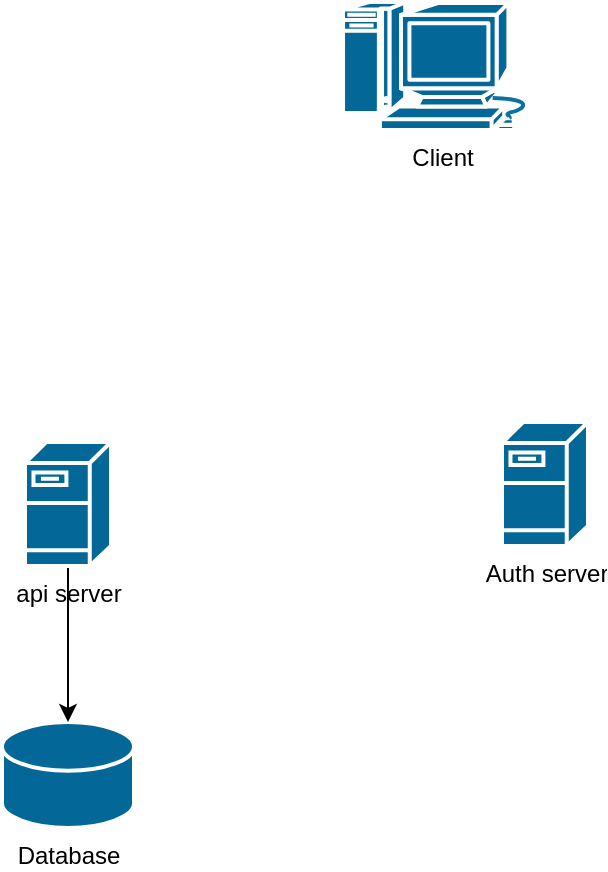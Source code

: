 <mxfile version="20.6.0" type="device"><diagram id="6a731a19-8d31-9384-78a2-239565b7b9f0" name="Page-1"><mxGraphModel dx="1014" dy="529" grid="1" gridSize="10" guides="1" tooltips="1" connect="1" arrows="1" fold="1" page="1" pageScale="1" pageWidth="827" pageHeight="1169" background="none" math="0" shadow="0"><root><mxCell id="0"/><mxCell id="1" parent="0"/><mxCell id="qymuJmY1p39MkAHoz82h-2257" value="Database&lt;br&gt;" style="shape=mxgraph.cisco.storage.relational_database;sketch=0;html=1;pointerEvents=1;dashed=0;fillColor=#036897;strokeColor=#ffffff;strokeWidth=2;verticalLabelPosition=bottom;verticalAlign=top;align=center;outlineConnect=0;" vertex="1" parent="1"><mxGeometry x="420" y="390" width="66" height="53" as="geometry"/></mxCell><mxCell id="qymuJmY1p39MkAHoz82h-2261" style="edgeStyle=orthogonalEdgeStyle;rounded=0;orthogonalLoop=1;jettySize=auto;html=1;entryX=0.5;entryY=0;entryDx=0;entryDy=0;entryPerimeter=0;" edge="1" parent="1" source="qymuJmY1p39MkAHoz82h-2258" target="qymuJmY1p39MkAHoz82h-2257"><mxGeometry relative="1" as="geometry"/></mxCell><mxCell id="qymuJmY1p39MkAHoz82h-2258" value="api server" style="shape=mxgraph.cisco.servers.fileserver;sketch=0;html=1;pointerEvents=1;dashed=0;fillColor=#036897;strokeColor=#ffffff;strokeWidth=2;verticalLabelPosition=bottom;verticalAlign=top;align=center;outlineConnect=0;" vertex="1" parent="1"><mxGeometry x="431.5" y="250" width="43" height="62" as="geometry"/></mxCell><mxCell id="qymuJmY1p39MkAHoz82h-2259" value="Client" style="shape=mxgraph.cisco.computers_and_peripherals.macintosh;sketch=0;html=1;pointerEvents=1;dashed=0;fillColor=#036897;strokeColor=#ffffff;strokeWidth=2;verticalLabelPosition=bottom;verticalAlign=top;align=center;outlineConnect=0;" vertex="1" parent="1"><mxGeometry x="590" y="30" width="99" height="64" as="geometry"/></mxCell><mxCell id="qymuJmY1p39MkAHoz82h-2260" value="Auth server&lt;br&gt;" style="shape=mxgraph.cisco.servers.fileserver;sketch=0;html=1;pointerEvents=1;dashed=0;fillColor=#036897;strokeColor=#ffffff;strokeWidth=2;verticalLabelPosition=bottom;verticalAlign=top;align=center;outlineConnect=0;" vertex="1" parent="1"><mxGeometry x="670" y="240" width="43" height="62" as="geometry"/></mxCell></root></mxGraphModel></diagram></mxfile>